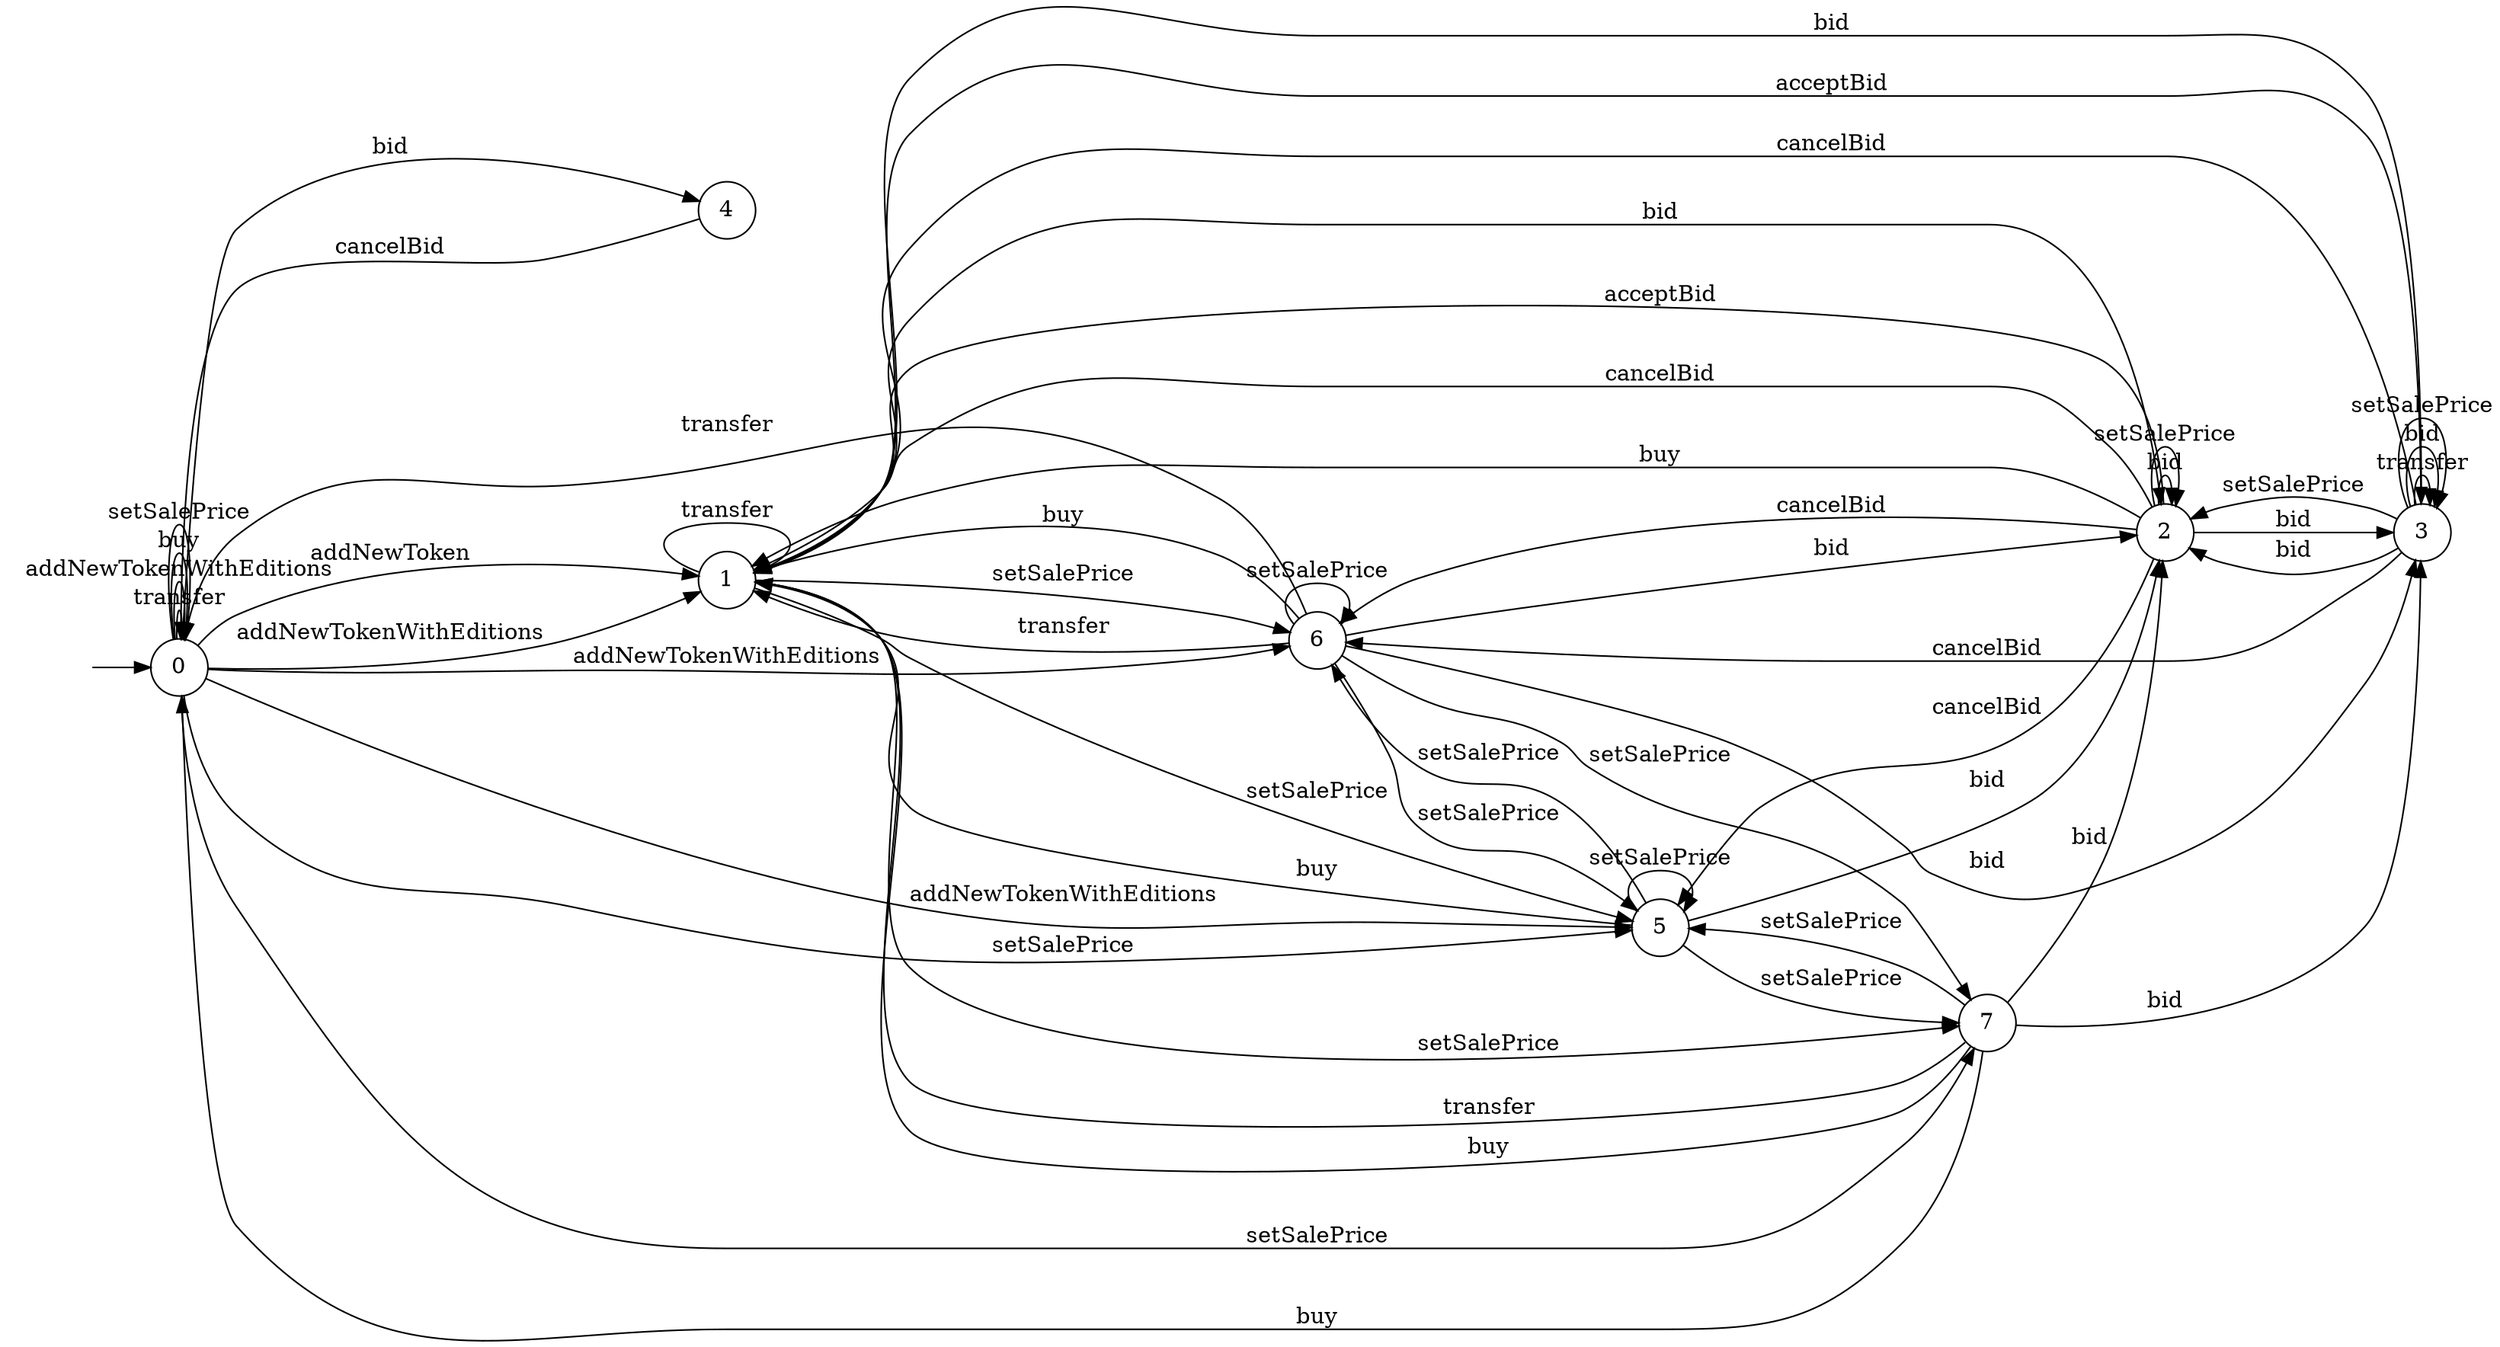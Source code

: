 digraph "./InvConPlus/Dapp-Automata-data/result/model-fix/0x41a322b28d0ff354040e2cbc676f0320d8c8850d/SupeRare/FSM-9" {
	graph [rankdir=LR]
	"" [label="" shape=plaintext]
	1 [label=1 shape=circle]
	4 [label=4 shape=circle]
	6 [label=6 shape=circle]
	7 [label=7 shape=circle]
	2 [label=2 shape=circle]
	3 [label=3 shape=circle]
	5 [label=5 shape=circle]
	0 [label=0 shape=circle]
	"" -> 0 [label=""]
	0 -> 0 [label=transfer]
	0 -> 1 [label=addNewToken]
	0 -> 5 [label=addNewTokenWithEditions]
	0 -> 1 [label=addNewTokenWithEditions]
	0 -> 6 [label=addNewTokenWithEditions]
	0 -> 0 [label=addNewTokenWithEditions]
	0 -> 4 [label=bid]
	0 -> 0 [label=buy]
	0 -> 5 [label=setSalePrice]
	0 -> 7 [label=setSalePrice]
	0 -> 0 [label=setSalePrice]
	2 -> 2 [label=bid]
	2 -> 3 [label=bid]
	2 -> 1 [label=acceptBid]
	2 -> 5 [label=cancelBid]
	2 -> 1 [label=cancelBid]
	2 -> 6 [label=cancelBid]
	2 -> 1 [label=buy]
	2 -> 2 [label=setSalePrice]
	6 -> 1 [label=transfer]
	6 -> 0 [label=transfer]
	6 -> 2 [label=bid]
	6 -> 3 [label=bid]
	6 -> 1 [label=buy]
	6 -> 5 [label=setSalePrice]
	6 -> 7 [label=setSalePrice]
	6 -> 6 [label=setSalePrice]
	5 -> 2 [label=bid]
	5 -> 1 [label=buy]
	5 -> 5 [label=setSalePrice]
	5 -> 7 [label=setSalePrice]
	5 -> 6 [label=setSalePrice]
	7 -> 1 [label=transfer]
	7 -> 2 [label=bid]
	7 -> 3 [label=bid]
	7 -> 1 [label=buy]
	7 -> 0 [label=buy]
	7 -> 5 [label=setSalePrice]
	4 -> 0 [label=cancelBid]
	3 -> 3 [label=transfer]
	3 -> 2 [label=bid]
	3 -> 3 [label=bid]
	3 -> 1 [label=acceptBid]
	3 -> 6 [label=cancelBid]
	3 -> 1 [label=cancelBid]
	3 -> 2 [label=setSalePrice]
	3 -> 3 [label=setSalePrice]
	1 -> 1 [label=transfer]
	1 -> 2 [label=bid]
	1 -> 3 [label=bid]
	1 -> 5 [label=setSalePrice]
	1 -> 7 [label=setSalePrice]
	1 -> 6 [label=setSalePrice]
}
